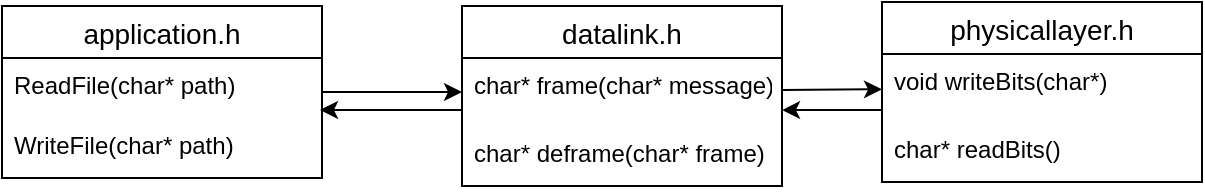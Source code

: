<mxfile version="13.6.6" type="device"><diagram id="-NaS2JfEecfwtDsSGNmE" name="Page-1"><mxGraphModel dx="868" dy="450" grid="1" gridSize="10" guides="1" tooltips="1" connect="1" arrows="1" fold="1" page="1" pageScale="1" pageWidth="827" pageHeight="1169" math="0" shadow="0"><root><mxCell id="0"/><mxCell id="1" parent="0"/><mxCell id="zidDdApHsPgyz0NAXUtM-16" style="rounded=0;orthogonalLoop=1;jettySize=auto;html=1;exitX=0;exitY=0.765;exitDx=0;exitDy=0;exitPerimeter=0;" edge="1" parent="1" source="zidDdApHsPgyz0NAXUtM-13"><mxGeometry relative="1" as="geometry"><mxPoint x="279" y="122" as="targetPoint"/></mxGeometry></mxCell><mxCell id="zidDdApHsPgyz0NAXUtM-12" value="datalink.h" style="swimlane;fontStyle=0;childLayout=stackLayout;horizontal=1;startSize=26;horizontalStack=0;resizeParent=1;resizeParentMax=0;resizeLast=0;collapsible=1;marginBottom=0;align=center;fontSize=14;" vertex="1" parent="1"><mxGeometry x="350" y="70" width="160" height="90" as="geometry"/></mxCell><mxCell id="zidDdApHsPgyz0NAXUtM-13" value="char* frame(char* message)" style="text;strokeColor=none;fillColor=none;spacingLeft=4;spacingRight=4;overflow=hidden;rotatable=0;points=[[0,0.5],[1,0.5]];portConstraint=eastwest;fontSize=12;" vertex="1" parent="zidDdApHsPgyz0NAXUtM-12"><mxGeometry y="26" width="160" height="34" as="geometry"/></mxCell><mxCell id="zidDdApHsPgyz0NAXUtM-14" value="char* deframe(char* frame)" style="text;strokeColor=none;fillColor=none;spacingLeft=4;spacingRight=4;overflow=hidden;rotatable=0;points=[[0,0.5],[1,0.5]];portConstraint=eastwest;fontSize=12;" vertex="1" parent="zidDdApHsPgyz0NAXUtM-12"><mxGeometry y="60" width="160" height="30" as="geometry"/></mxCell><mxCell id="zidDdApHsPgyz0NAXUtM-15" style="rounded=0;orthogonalLoop=1;jettySize=auto;html=1;entryX=0;entryY=0.5;entryDx=0;entryDy=0;" edge="1" parent="1" source="zidDdApHsPgyz0NAXUtM-8" target="zidDdApHsPgyz0NAXUtM-13"><mxGeometry relative="1" as="geometry"/></mxCell><mxCell id="zidDdApHsPgyz0NAXUtM-8" value="application.h" style="swimlane;fontStyle=0;childLayout=stackLayout;horizontal=1;startSize=26;horizontalStack=0;resizeParent=1;resizeParentMax=0;resizeLast=0;collapsible=1;marginBottom=0;align=center;fontSize=14;" vertex="1" parent="1"><mxGeometry x="120" y="70" width="160" height="86" as="geometry"/></mxCell><mxCell id="zidDdApHsPgyz0NAXUtM-9" value="ReadFile(char* path)" style="text;strokeColor=none;fillColor=none;spacingLeft=4;spacingRight=4;overflow=hidden;rotatable=0;points=[[0,0.5],[1,0.5]];portConstraint=eastwest;fontSize=12;" vertex="1" parent="zidDdApHsPgyz0NAXUtM-8"><mxGeometry y="26" width="160" height="30" as="geometry"/></mxCell><mxCell id="zidDdApHsPgyz0NAXUtM-10" value="WriteFile(char* path)" style="text;strokeColor=none;fillColor=none;spacingLeft=4;spacingRight=4;overflow=hidden;rotatable=0;points=[[0,0.5],[1,0.5]];portConstraint=eastwest;fontSize=12;" vertex="1" parent="zidDdApHsPgyz0NAXUtM-8"><mxGeometry y="56" width="160" height="30" as="geometry"/></mxCell><mxCell id="zidDdApHsPgyz0NAXUtM-17" style="edgeStyle=none;rounded=0;orthogonalLoop=1;jettySize=auto;html=1;" edge="1" parent="1" target="zidDdApHsPgyz0NAXUtM-5"><mxGeometry relative="1" as="geometry"><mxPoint x="510" y="112" as="sourcePoint"/></mxGeometry></mxCell><mxCell id="zidDdApHsPgyz0NAXUtM-4" value="physicallayer.h" style="swimlane;fontStyle=0;childLayout=stackLayout;horizontal=1;startSize=26;horizontalStack=0;resizeParent=1;resizeParentMax=0;resizeLast=0;collapsible=1;marginBottom=0;align=center;fontSize=14;" vertex="1" parent="1"><mxGeometry x="560" y="68" width="160" height="90" as="geometry"/></mxCell><mxCell id="zidDdApHsPgyz0NAXUtM-5" value="void writeBits(char*)" style="text;strokeColor=none;fillColor=none;spacingLeft=4;spacingRight=4;overflow=hidden;rotatable=0;points=[[0,0.5],[1,0.5]];portConstraint=eastwest;fontSize=12;" vertex="1" parent="zidDdApHsPgyz0NAXUtM-4"><mxGeometry y="26" width="160" height="34" as="geometry"/></mxCell><mxCell id="zidDdApHsPgyz0NAXUtM-6" value="char* readBits()" style="text;strokeColor=none;fillColor=none;spacingLeft=4;spacingRight=4;overflow=hidden;rotatable=0;points=[[0,0.5],[1,0.5]];portConstraint=eastwest;fontSize=12;" vertex="1" parent="zidDdApHsPgyz0NAXUtM-4"><mxGeometry y="60" width="160" height="30" as="geometry"/></mxCell><mxCell id="zidDdApHsPgyz0NAXUtM-20" style="rounded=0;orthogonalLoop=1;jettySize=auto;html=1;exitX=0;exitY=-0.2;exitDx=0;exitDy=0;exitPerimeter=0;entryX=1;entryY=0.765;entryDx=0;entryDy=0;entryPerimeter=0;" edge="1" parent="1" source="zidDdApHsPgyz0NAXUtM-6" target="zidDdApHsPgyz0NAXUtM-13"><mxGeometry relative="1" as="geometry"><mxPoint x="360" y="132.01" as="sourcePoint"/><mxPoint x="289" y="132" as="targetPoint"/></mxGeometry></mxCell></root></mxGraphModel></diagram></mxfile>